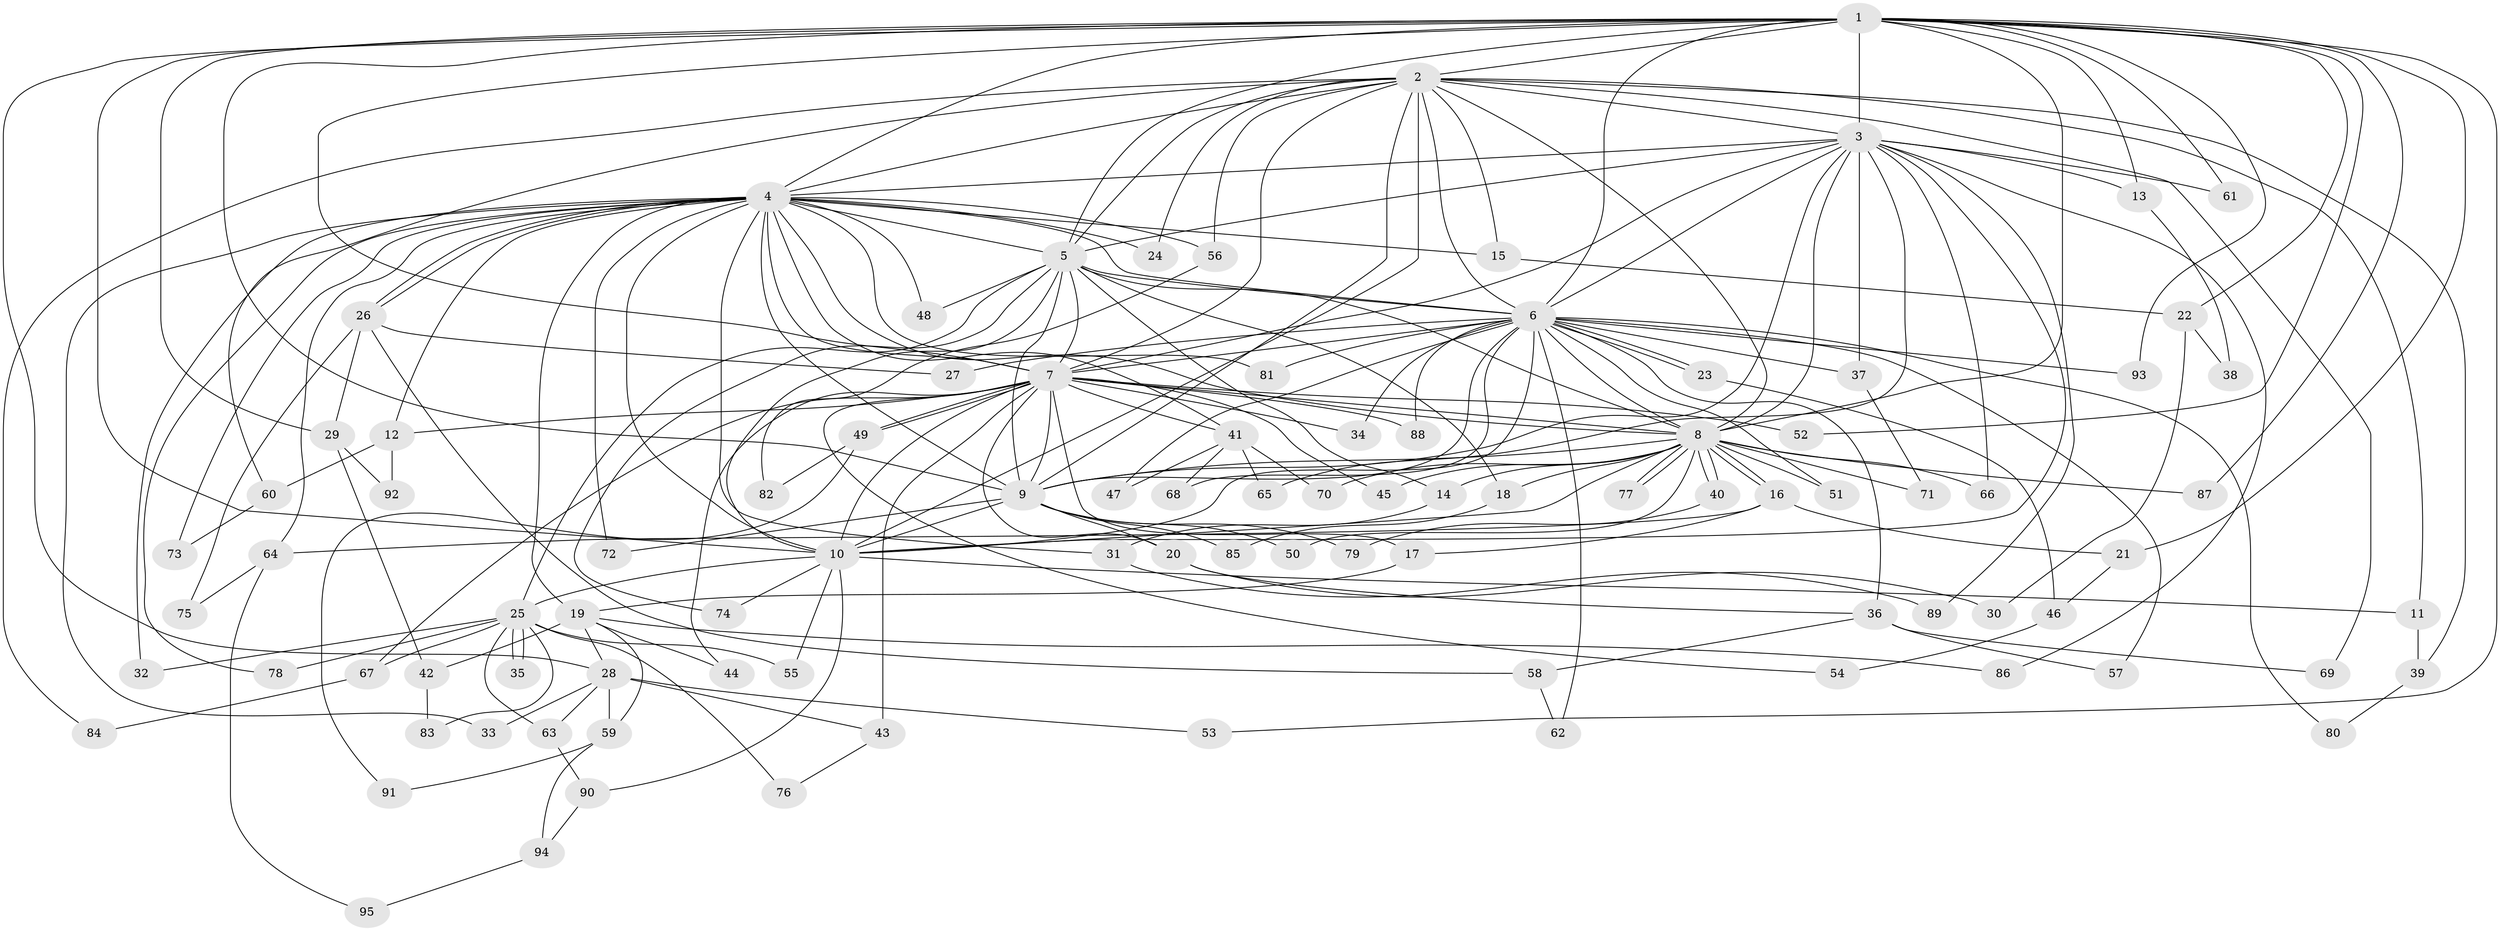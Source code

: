 // Generated by graph-tools (version 1.1) at 2025/35/03/09/25 02:35:10]
// undirected, 95 vertices, 215 edges
graph export_dot {
graph [start="1"]
  node [color=gray90,style=filled];
  1;
  2;
  3;
  4;
  5;
  6;
  7;
  8;
  9;
  10;
  11;
  12;
  13;
  14;
  15;
  16;
  17;
  18;
  19;
  20;
  21;
  22;
  23;
  24;
  25;
  26;
  27;
  28;
  29;
  30;
  31;
  32;
  33;
  34;
  35;
  36;
  37;
  38;
  39;
  40;
  41;
  42;
  43;
  44;
  45;
  46;
  47;
  48;
  49;
  50;
  51;
  52;
  53;
  54;
  55;
  56;
  57;
  58;
  59;
  60;
  61;
  62;
  63;
  64;
  65;
  66;
  67;
  68;
  69;
  70;
  71;
  72;
  73;
  74;
  75;
  76;
  77;
  78;
  79;
  80;
  81;
  82;
  83;
  84;
  85;
  86;
  87;
  88;
  89;
  90;
  91;
  92;
  93;
  94;
  95;
  1 -- 2;
  1 -- 3;
  1 -- 4;
  1 -- 5;
  1 -- 6;
  1 -- 7;
  1 -- 8;
  1 -- 9;
  1 -- 10;
  1 -- 13;
  1 -- 21;
  1 -- 22;
  1 -- 28;
  1 -- 29;
  1 -- 52;
  1 -- 53;
  1 -- 61;
  1 -- 87;
  1 -- 93;
  2 -- 3;
  2 -- 4;
  2 -- 5;
  2 -- 6;
  2 -- 7;
  2 -- 8;
  2 -- 9;
  2 -- 10;
  2 -- 11;
  2 -- 15;
  2 -- 24;
  2 -- 39;
  2 -- 56;
  2 -- 60;
  2 -- 69;
  2 -- 84;
  3 -- 4;
  3 -- 5;
  3 -- 6;
  3 -- 7;
  3 -- 8;
  3 -- 9;
  3 -- 10;
  3 -- 13;
  3 -- 37;
  3 -- 61;
  3 -- 65;
  3 -- 66;
  3 -- 86;
  3 -- 89;
  4 -- 5;
  4 -- 6;
  4 -- 7;
  4 -- 8;
  4 -- 9;
  4 -- 10;
  4 -- 12;
  4 -- 15;
  4 -- 19;
  4 -- 24;
  4 -- 26;
  4 -- 26;
  4 -- 31;
  4 -- 32;
  4 -- 33;
  4 -- 41;
  4 -- 48;
  4 -- 56;
  4 -- 64;
  4 -- 72;
  4 -- 73;
  4 -- 78;
  4 -- 81;
  5 -- 6;
  5 -- 7;
  5 -- 8;
  5 -- 9;
  5 -- 10;
  5 -- 14;
  5 -- 18;
  5 -- 25;
  5 -- 48;
  5 -- 74;
  6 -- 7;
  6 -- 8;
  6 -- 9;
  6 -- 10;
  6 -- 23;
  6 -- 23;
  6 -- 27;
  6 -- 34;
  6 -- 36;
  6 -- 37;
  6 -- 47;
  6 -- 51;
  6 -- 57;
  6 -- 62;
  6 -- 68;
  6 -- 80;
  6 -- 81;
  6 -- 88;
  6 -- 93;
  7 -- 8;
  7 -- 9;
  7 -- 10;
  7 -- 12;
  7 -- 17;
  7 -- 20;
  7 -- 34;
  7 -- 41;
  7 -- 43;
  7 -- 44;
  7 -- 45;
  7 -- 49;
  7 -- 49;
  7 -- 52;
  7 -- 54;
  7 -- 67;
  7 -- 88;
  8 -- 9;
  8 -- 10;
  8 -- 14;
  8 -- 16;
  8 -- 16;
  8 -- 18;
  8 -- 40;
  8 -- 40;
  8 -- 45;
  8 -- 50;
  8 -- 51;
  8 -- 66;
  8 -- 70;
  8 -- 71;
  8 -- 77;
  8 -- 77;
  8 -- 87;
  9 -- 10;
  9 -- 20;
  9 -- 50;
  9 -- 72;
  9 -- 79;
  9 -- 85;
  10 -- 11;
  10 -- 25;
  10 -- 55;
  10 -- 74;
  10 -- 90;
  11 -- 39;
  12 -- 60;
  12 -- 92;
  13 -- 38;
  14 -- 31;
  15 -- 22;
  16 -- 17;
  16 -- 21;
  16 -- 64;
  17 -- 19;
  18 -- 85;
  19 -- 28;
  19 -- 42;
  19 -- 44;
  19 -- 59;
  19 -- 86;
  20 -- 30;
  20 -- 36;
  21 -- 46;
  22 -- 30;
  22 -- 38;
  23 -- 46;
  25 -- 32;
  25 -- 35;
  25 -- 35;
  25 -- 55;
  25 -- 63;
  25 -- 67;
  25 -- 76;
  25 -- 78;
  25 -- 83;
  26 -- 27;
  26 -- 29;
  26 -- 58;
  26 -- 75;
  28 -- 33;
  28 -- 43;
  28 -- 53;
  28 -- 59;
  28 -- 63;
  29 -- 42;
  29 -- 92;
  31 -- 89;
  36 -- 57;
  36 -- 58;
  36 -- 69;
  37 -- 71;
  39 -- 80;
  40 -- 79;
  41 -- 47;
  41 -- 65;
  41 -- 68;
  41 -- 70;
  42 -- 83;
  43 -- 76;
  46 -- 54;
  49 -- 82;
  49 -- 91;
  56 -- 82;
  58 -- 62;
  59 -- 91;
  59 -- 94;
  60 -- 73;
  63 -- 90;
  64 -- 75;
  64 -- 95;
  67 -- 84;
  90 -- 94;
  94 -- 95;
}
